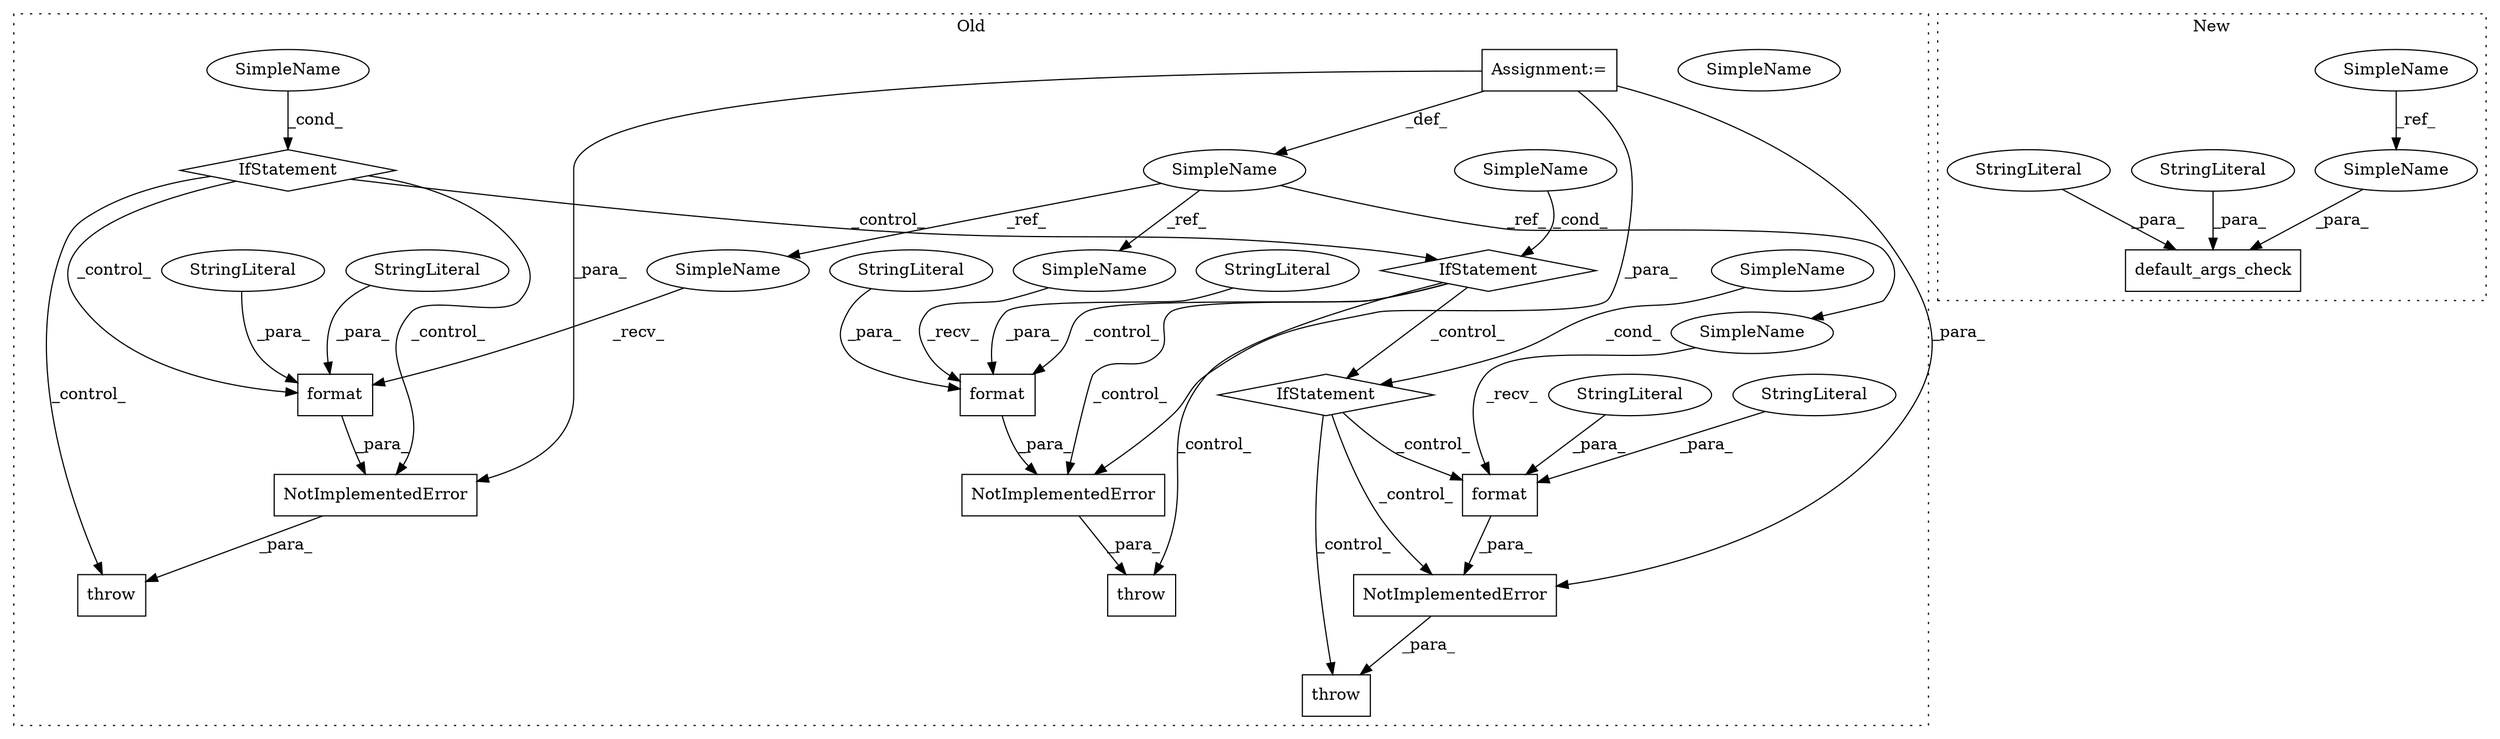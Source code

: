 digraph G {
subgraph cluster0 {
1 [label="format" a="32" s="2191,2225" l="7,1" shape="box"];
4 [label="format" a="32" s="2563,2596" l="7,1" shape="box"];
5 [label="SimpleName" a="42" s="2372" l="17" shape="ellipse"];
6 [label="throw" a="53" s="2399" l="6" shape="box"];
7 [label="SimpleName" a="42" s="2495" l="15" shape="ellipse"];
8 [label="throw" a="53" s="2520" l="6" shape="box"];
9 [label="format" a="32" s="2442,2477" l="7,1" shape="box"];
10 [label="throw" a="53" s="2148" l="6" shape="box"];
11 [label="IfStatement" a="25" s="2491,2510" l="4,2" shape="diamond"];
12 [label="SimpleName" a="42" s="822" l="16" shape="ellipse"];
13 [label="IfStatement" a="25" s="2368,2389" l="4,2" shape="diamond"];
14 [label="SimpleName" a="42" s="1882" l="13" shape="ellipse"];
15 [label="IfStatement" a="25" s="1878,1895" l="4,2" shape="diamond"];
16 [label="NotImplementedError" a="32" s="2526,2597" l="20,1" shape="box"];
17 [label="StringLiteral" a="45" s="2588" l="8" shape="ellipse"];
18 [label="NotImplementedError" a="32" s="2154,2226" l="20,1" shape="box"];
19 [label="StringLiteral" a="45" s="2469" l="8" shape="ellipse"];
20 [label="NotImplementedError" a="32" s="2405,2478" l="20,1" shape="box"];
22 [label="StringLiteral" a="45" s="2570" l="17" shape="ellipse"];
23 [label="Assignment:=" a="7" s="822" l="16" shape="box"];
24 [label="StringLiteral" a="45" s="2217" l="8" shape="ellipse"];
25 [label="StringLiteral" a="45" s="2449" l="19" shape="ellipse"];
27 [label="StringLiteral" a="45" s="2198" l="18" shape="ellipse"];
29 [label="SimpleName" a="42" s="2425" l="16" shape="ellipse"];
30 [label="SimpleName" a="42" s="2174" l="16" shape="ellipse"];
31 [label="SimpleName" a="42" s="2546" l="16" shape="ellipse"];
32 [label="SimpleName" a="42" s="1882" l="13" shape="ellipse"];
label = "Old";
style="dotted";
}
subgraph cluster1 {
2 [label="default_args_check" a="32" s="1845,1902" l="19,1" shape="box"];
3 [label="SimpleName" a="42" s="548" l="13" shape="ellipse"];
21 [label="StringLiteral" a="45" s="1878" l="15" shape="ellipse"];
26 [label="StringLiteral" a="45" s="1894" l="8" shape="ellipse"];
28 [label="SimpleName" a="42" s="1864" l="13" shape="ellipse"];
label = "New";
style="dotted";
}
1 -> 18 [label="_para_"];
3 -> 28 [label="_ref_"];
4 -> 16 [label="_para_"];
5 -> 13 [label="_cond_"];
7 -> 11 [label="_cond_"];
9 -> 20 [label="_para_"];
11 -> 16 [label="_control_"];
11 -> 8 [label="_control_"];
11 -> 4 [label="_control_"];
12 -> 30 [label="_ref_"];
12 -> 31 [label="_ref_"];
12 -> 29 [label="_ref_"];
13 -> 6 [label="_control_"];
13 -> 9 [label="_control_"];
13 -> 11 [label="_control_"];
13 -> 20 [label="_control_"];
15 -> 18 [label="_control_"];
15 -> 1 [label="_control_"];
15 -> 10 [label="_control_"];
15 -> 13 [label="_control_"];
16 -> 8 [label="_para_"];
17 -> 4 [label="_para_"];
18 -> 10 [label="_para_"];
19 -> 9 [label="_para_"];
20 -> 6 [label="_para_"];
21 -> 2 [label="_para_"];
22 -> 4 [label="_para_"];
23 -> 20 [label="_para_"];
23 -> 18 [label="_para_"];
23 -> 12 [label="_def_"];
23 -> 16 [label="_para_"];
24 -> 1 [label="_para_"];
25 -> 9 [label="_para_"];
26 -> 2 [label="_para_"];
27 -> 1 [label="_para_"];
28 -> 2 [label="_para_"];
29 -> 9 [label="_recv_"];
30 -> 1 [label="_recv_"];
31 -> 4 [label="_recv_"];
32 -> 15 [label="_cond_"];
}